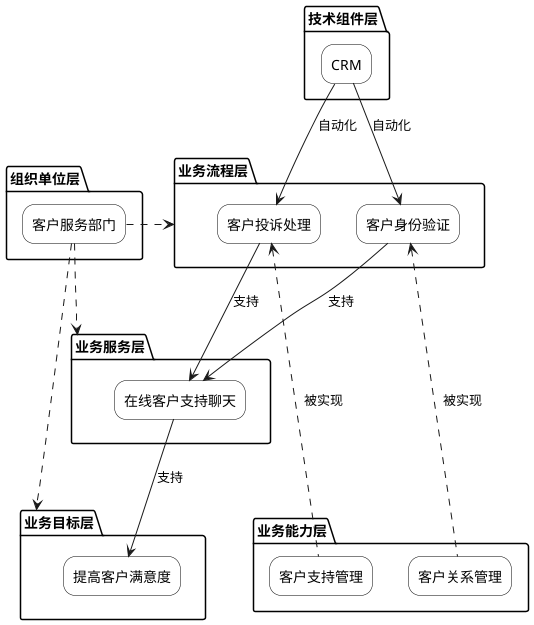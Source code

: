 @startuml
'title 电商公司 业务足迹图

skinparam rectangle {
  BackgroundColor transparent
  BorderColor black
  roundcorner 25
}

' 组件定义
package "组织单位层" {
  'rectangle "销售部门" as SalesDept
  rectangle "客户服务部门" as CustomerServiceDept
}

'package "业务领域" {
 ' rectangle "进入市场" as GoToMarket
'}

package "业务目标层" as BUSIGOAL {
  rectangle "提高客户满意度" as ImproveCustomerSatisfaction
}

package "业务流程层" as BUSIPROCESS {
  rectangle "客户投诉处理" as CustomerRelationshipManagement
  rectangle "客户身份验证" as CustomerIDChK
}

package "技术组件层" {
  rectangle "CRM" as CRMSYS
  'rectangle "ERP" as ERPSYS

}

package "业务服务层" as BUSISERV {
  rectangle "在线客户支持聊天" as CustomerSupport
}

package "业务能力层" as Busiability {
  rectangle "客户支持管理" as CustomerSupportmg
  rectangle "客户关系管理" as Customerrelmg
}

' 组件关系
'GoToMarket --> SalesDept : "参与"
'SalesDept --> CustomerRelationshipManagement : "指挥"
'CustomerServiceDept--> Busiability  : "使用"
CustomerServiceDept .right.> BUSIGOAL
CustomerServiceDept .right.> BUSIPROCESS
CustomerServiceDept .right.> BUSISERV
CustomerSupport -down->ImproveCustomerSatisfaction   : "支持"
'SalesManagement --> SalesDept : "使能"

' 其他相关组件
'rectangle "传统 CRM" as LegacyCRM
CRMSYS-down->CustomerRelationshipManagement : "自动化"

CRMSYS-down->CustomerIDChK  : "自动化"
CustomerRelationshipManagement -right-> CustomerSupport: "支持"
CustomerSupportmg .up..> CustomerRelationshipManagement: "被实现"
Customerrelmg .up.> CustomerIDChK: "被实现"
CustomerIDChK --> CustomerSupport: "支持"

@enduml

